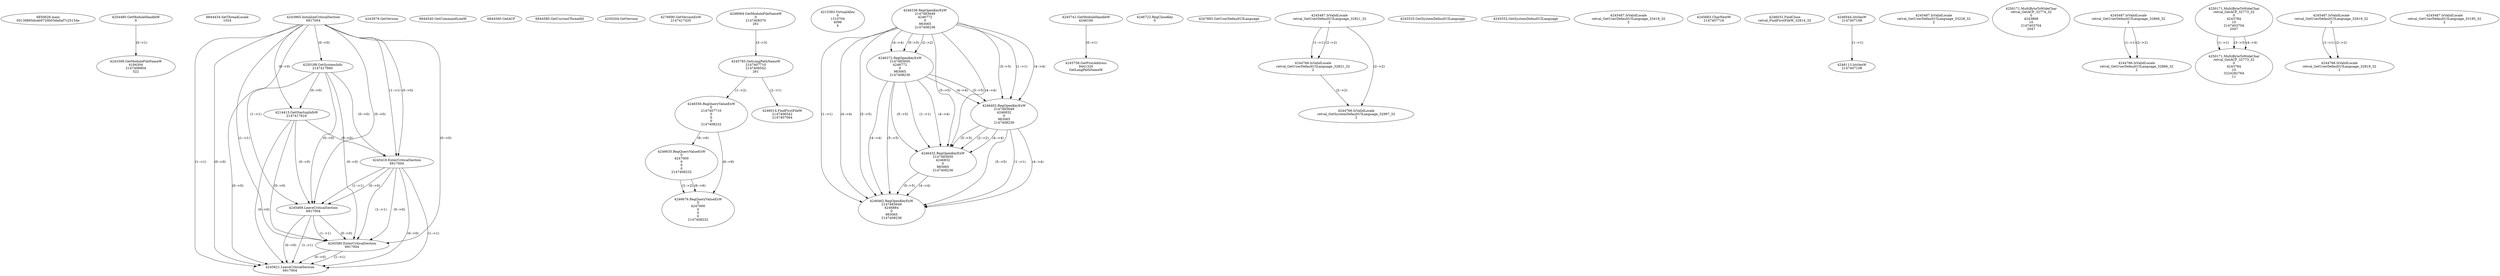 // Global SCDG with merge call
digraph {
	0 [label="6850628.main
00139865dceb9720b03da6af7c25154e"]
	1 [label="4254480.GetModuleHandleW
0"]
	2 [label="6844434.SetThreadLocale
1024"]
	3 [label="4243965.InitializeCriticalSection
6917004"]
	4 [label="4243979.GetVersion
"]
	5 [label="4250188.GetSystemInfo
2147417660"]
	3 -> 5 [label="(0-->0)"]
	6 [label="6844540.GetCommandLineW
"]
	7 [label="4214413.GetStartupInfoW
2147417624"]
	3 -> 7 [label="(0-->0)"]
	5 -> 7 [label="(0-->0)"]
	8 [label="6844560.GetACP
"]
	9 [label="6844580.GetCurrentThreadId
"]
	10 [label="4250204.GetVersion
"]
	11 [label="4276690.GetVersionExW
2147417420"]
	12 [label="4243306.GetModuleFileNameW
4194304
2147408904
522"]
	1 -> 12 [label="(0-->1)"]
	13 [label="4248064.GetModuleFileNameW
0
2147408370
261"]
	14 [label="4215383.VirtualAlloc
0
1310704
4096
4"]
	15 [label="4246338.RegOpenKeyExW
2147483649
4246772
0
983065
2147408236"]
	16 [label="4246372.RegOpenKeyExW
2147483650
4246772
0
983065
2147408236"]
	15 -> 16 [label="(2-->2)"]
	15 -> 16 [label="(4-->4)"]
	15 -> 16 [label="(5-->5)"]
	17 [label="4245741.GetModuleHandleW
4246160"]
	18 [label="4245758.GetProcAddress
9441320
GetLongPathNameW"]
	17 -> 18 [label="(0-->1)"]
	19 [label="4245785.GetLongPathNameW
2147407710
2147406542
261"]
	13 -> 19 [label="(3-->3)"]
	20 [label="4246556.RegQueryValueExW
0
2147407710
0
0
0
2147408232"]
	19 -> 20 [label="(1-->2)"]
	21 [label="4246635.RegQueryValueExW
0
4247000
0
0
0
2147408232"]
	20 -> 21 [label="(6-->6)"]
	22 [label="4246722.RegCloseKey
0"]
	23 [label="4247883.GetUserDefaultUILanguage
"]
	24 [label="4245418.EnterCriticalSection
6917004"]
	3 -> 24 [label="(1-->1)"]
	3 -> 24 [label="(0-->0)"]
	5 -> 24 [label="(0-->0)"]
	7 -> 24 [label="(0-->0)"]
	25 [label="4245469.LeaveCriticalSection
6917004"]
	3 -> 25 [label="(1-->1)"]
	24 -> 25 [label="(1-->1)"]
	3 -> 25 [label="(0-->0)"]
	5 -> 25 [label="(0-->0)"]
	7 -> 25 [label="(0-->0)"]
	24 -> 25 [label="(0-->0)"]
	26 [label="4245487.IsValidLocale
retval_GetUserDefaultUILanguage_32821_32
2"]
	27 [label="4244766.IsValidLocale
retval_GetUserDefaultUILanguage_32821_32
2"]
	26 -> 27 [label="(1-->1)"]
	26 -> 27 [label="(2-->2)"]
	28 [label="4245525.GetSystemDefaultUILanguage
"]
	29 [label="4245552.GetSystemDefaultUILanguage
"]
	30 [label="4244766.IsValidLocale
retval_GetSystemDefaultUILanguage_32997_32
2"]
	26 -> 30 [label="(2-->2)"]
	27 -> 30 [label="(2-->2)"]
	31 [label="4245580.EnterCriticalSection
6917004"]
	3 -> 31 [label="(1-->1)"]
	24 -> 31 [label="(1-->1)"]
	25 -> 31 [label="(1-->1)"]
	3 -> 31 [label="(0-->0)"]
	5 -> 31 [label="(0-->0)"]
	7 -> 31 [label="(0-->0)"]
	24 -> 31 [label="(0-->0)"]
	25 -> 31 [label="(0-->0)"]
	32 [label="4245621.LeaveCriticalSection
6917004"]
	3 -> 32 [label="(1-->1)"]
	24 -> 32 [label="(1-->1)"]
	25 -> 32 [label="(1-->1)"]
	31 -> 32 [label="(1-->1)"]
	3 -> 32 [label="(0-->0)"]
	5 -> 32 [label="(0-->0)"]
	7 -> 32 [label="(0-->0)"]
	24 -> 32 [label="(0-->0)"]
	25 -> 32 [label="(0-->0)"]
	31 -> 32 [label="(0-->0)"]
	33 [label="4246402.RegOpenKeyExW
2147483649
4246832
0
983065
2147408236"]
	15 -> 33 [label="(1-->1)"]
	15 -> 33 [label="(4-->4)"]
	16 -> 33 [label="(4-->4)"]
	15 -> 33 [label="(5-->5)"]
	16 -> 33 [label="(5-->5)"]
	34 [label="4246432.RegOpenKeyExW
2147483650
4246832
0
983065
2147408236"]
	16 -> 34 [label="(1-->1)"]
	33 -> 34 [label="(2-->2)"]
	15 -> 34 [label="(4-->4)"]
	16 -> 34 [label="(4-->4)"]
	33 -> 34 [label="(4-->4)"]
	15 -> 34 [label="(5-->5)"]
	16 -> 34 [label="(5-->5)"]
	33 -> 34 [label="(5-->5)"]
	35 [label="4245487.IsValidLocale
retval_GetUserDefaultUILanguage_33418_32
2"]
	36 [label="4245683.CharNextW
2147407716"]
	37 [label="4246014.FindFirstFileW
2147406542
2147407064"]
	19 -> 37 [label="(2-->1)"]
	38 [label="4246032.FindClose
retval_FindFirstFileW_32814_32"]
	39 [label="4246044.lstrlenW
2147407108"]
	40 [label="4246113.lstrlenW
2147407108"]
	39 -> 40 [label="(1-->1)"]
	41 [label="4246462.RegOpenKeyExW
2147483649
4246884
0
983065
2147408236"]
	15 -> 41 [label="(1-->1)"]
	33 -> 41 [label="(1-->1)"]
	15 -> 41 [label="(4-->4)"]
	16 -> 41 [label="(4-->4)"]
	33 -> 41 [label="(4-->4)"]
	34 -> 41 [label="(4-->4)"]
	15 -> 41 [label="(5-->5)"]
	16 -> 41 [label="(5-->5)"]
	33 -> 41 [label="(5-->5)"]
	34 -> 41 [label="(5-->5)"]
	42 [label="4245487.IsValidLocale
retval_GetUserDefaultUILanguage_33228_32
2"]
	43 [label="4250171.MultiByteToWideChar
retval_GetACP_32774_32
0
4243868
10
2147403704
2047"]
	44 [label="4246676.RegQueryValueExW
0
4247000
0
0
0
2147408232"]
	21 -> 44 [label="(2-->2)"]
	20 -> 44 [label="(6-->6)"]
	21 -> 44 [label="(6-->6)"]
	45 [label="4245487.IsValidLocale
retval_GetUserDefaultUILanguage_32866_32
2"]
	46 [label="4244766.IsValidLocale
retval_GetUserDefaultUILanguage_32866_32
2"]
	45 -> 46 [label="(1-->1)"]
	45 -> 46 [label="(2-->2)"]
	47 [label="4250171.MultiByteToWideChar
retval_GetACP_32773_32
0
4243784
10
2147403704
2047"]
	48 [label="4250171.MultiByteToWideChar
retval_GetACP_32773_32
0
4243784
10
3224282764
11"]
	47 -> 48 [label="(1-->1)"]
	47 -> 48 [label="(3-->3)"]
	47 -> 48 [label="(4-->4)"]
	49 [label="4245487.IsValidLocale
retval_GetUserDefaultUILanguage_32819_32
2"]
	50 [label="4244766.IsValidLocale
retval_GetUserDefaultUILanguage_32819_32
2"]
	49 -> 50 [label="(1-->1)"]
	49 -> 50 [label="(2-->2)"]
	51 [label="4245487.IsValidLocale
retval_GetUserDefaultUILanguage_33185_32
2"]
}
